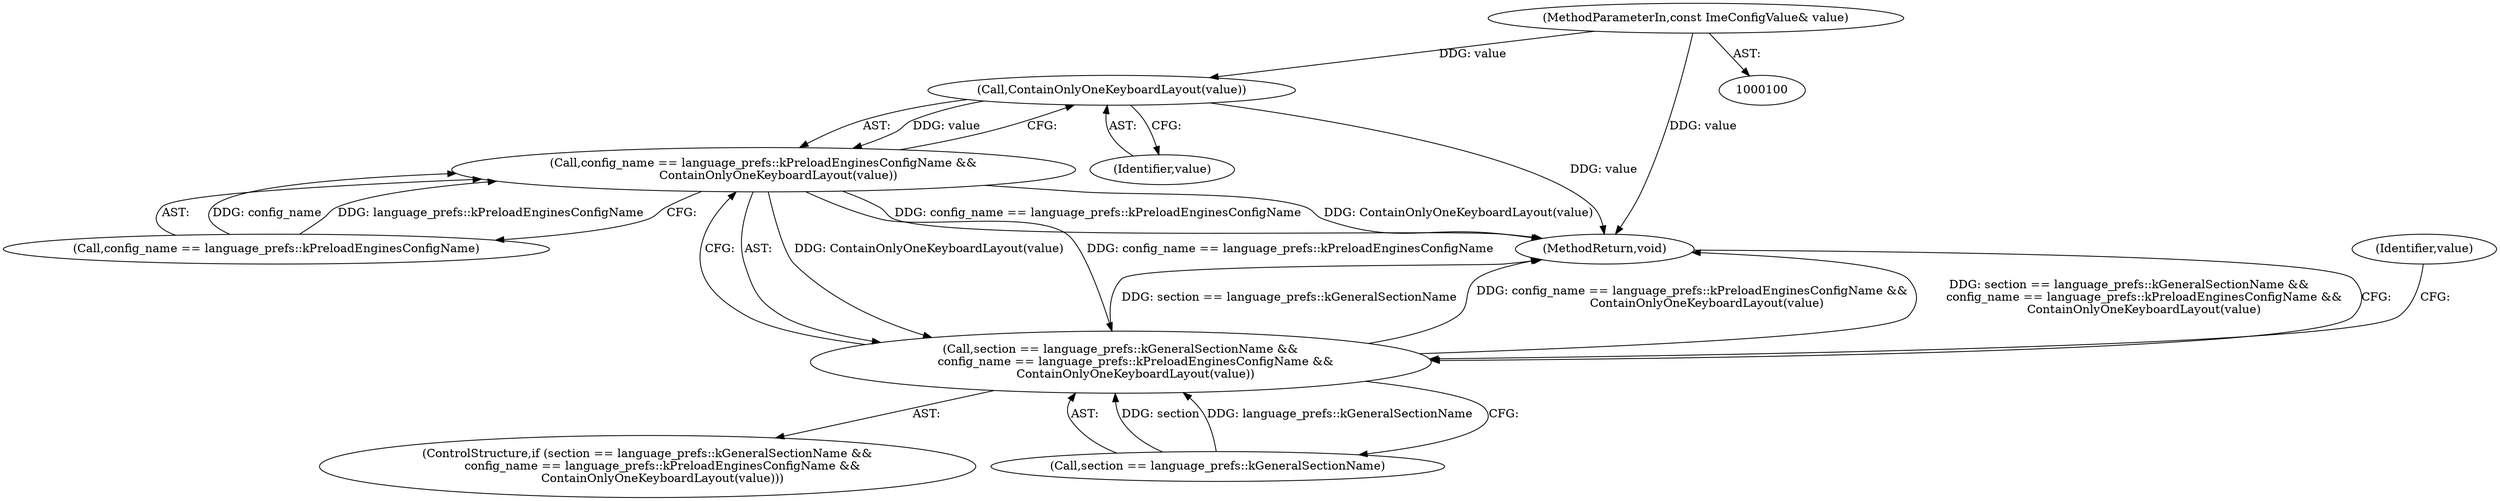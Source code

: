 digraph "1_Chrome_dc7b094a338c6c521f918f478e993f0f74bbea0d_22@del" {
"1000103" [label="(MethodParameterIn,const ImeConfigValue& value)"];
"1000114" [label="(Call,ContainOnlyOneKeyboardLayout(value))"];
"1000110" [label="(Call,config_name == language_prefs::kPreloadEnginesConfigName &&\n        ContainOnlyOneKeyboardLayout(value))"];
"1000106" [label="(Call,section == language_prefs::kGeneralSectionName &&\n        config_name == language_prefs::kPreloadEnginesConfigName &&\n        ContainOnlyOneKeyboardLayout(value))"];
"1000115" [label="(Identifier,value)"];
"1000120" [label="(Identifier,value)"];
"1000105" [label="(ControlStructure,if (section == language_prefs::kGeneralSectionName &&\n        config_name == language_prefs::kPreloadEnginesConfigName &&\n        ContainOnlyOneKeyboardLayout(value)))"];
"1000111" [label="(Call,config_name == language_prefs::kPreloadEnginesConfigName)"];
"1000107" [label="(Call,section == language_prefs::kGeneralSectionName)"];
"1000114" [label="(Call,ContainOnlyOneKeyboardLayout(value))"];
"1000106" [label="(Call,section == language_prefs::kGeneralSectionName &&\n        config_name == language_prefs::kPreloadEnginesConfigName &&\n        ContainOnlyOneKeyboardLayout(value))"];
"1000103" [label="(MethodParameterIn,const ImeConfigValue& value)"];
"1000123" [label="(MethodReturn,void)"];
"1000110" [label="(Call,config_name == language_prefs::kPreloadEnginesConfigName &&\n        ContainOnlyOneKeyboardLayout(value))"];
"1000103" -> "1000100"  [label="AST: "];
"1000103" -> "1000123"  [label="DDG: value"];
"1000103" -> "1000114"  [label="DDG: value"];
"1000114" -> "1000110"  [label="AST: "];
"1000114" -> "1000115"  [label="CFG: "];
"1000115" -> "1000114"  [label="AST: "];
"1000110" -> "1000114"  [label="CFG: "];
"1000114" -> "1000123"  [label="DDG: value"];
"1000114" -> "1000110"  [label="DDG: value"];
"1000110" -> "1000106"  [label="AST: "];
"1000110" -> "1000111"  [label="CFG: "];
"1000111" -> "1000110"  [label="AST: "];
"1000106" -> "1000110"  [label="CFG: "];
"1000110" -> "1000123"  [label="DDG: ContainOnlyOneKeyboardLayout(value)"];
"1000110" -> "1000123"  [label="DDG: config_name == language_prefs::kPreloadEnginesConfigName"];
"1000110" -> "1000106"  [label="DDG: config_name == language_prefs::kPreloadEnginesConfigName"];
"1000110" -> "1000106"  [label="DDG: ContainOnlyOneKeyboardLayout(value)"];
"1000111" -> "1000110"  [label="DDG: config_name"];
"1000111" -> "1000110"  [label="DDG: language_prefs::kPreloadEnginesConfigName"];
"1000106" -> "1000105"  [label="AST: "];
"1000106" -> "1000107"  [label="CFG: "];
"1000107" -> "1000106"  [label="AST: "];
"1000120" -> "1000106"  [label="CFG: "];
"1000123" -> "1000106"  [label="CFG: "];
"1000106" -> "1000123"  [label="DDG: section == language_prefs::kGeneralSectionName"];
"1000106" -> "1000123"  [label="DDG: config_name == language_prefs::kPreloadEnginesConfigName &&\n        ContainOnlyOneKeyboardLayout(value)"];
"1000106" -> "1000123"  [label="DDG: section == language_prefs::kGeneralSectionName &&\n        config_name == language_prefs::kPreloadEnginesConfigName &&\n        ContainOnlyOneKeyboardLayout(value)"];
"1000107" -> "1000106"  [label="DDG: section"];
"1000107" -> "1000106"  [label="DDG: language_prefs::kGeneralSectionName"];
}
